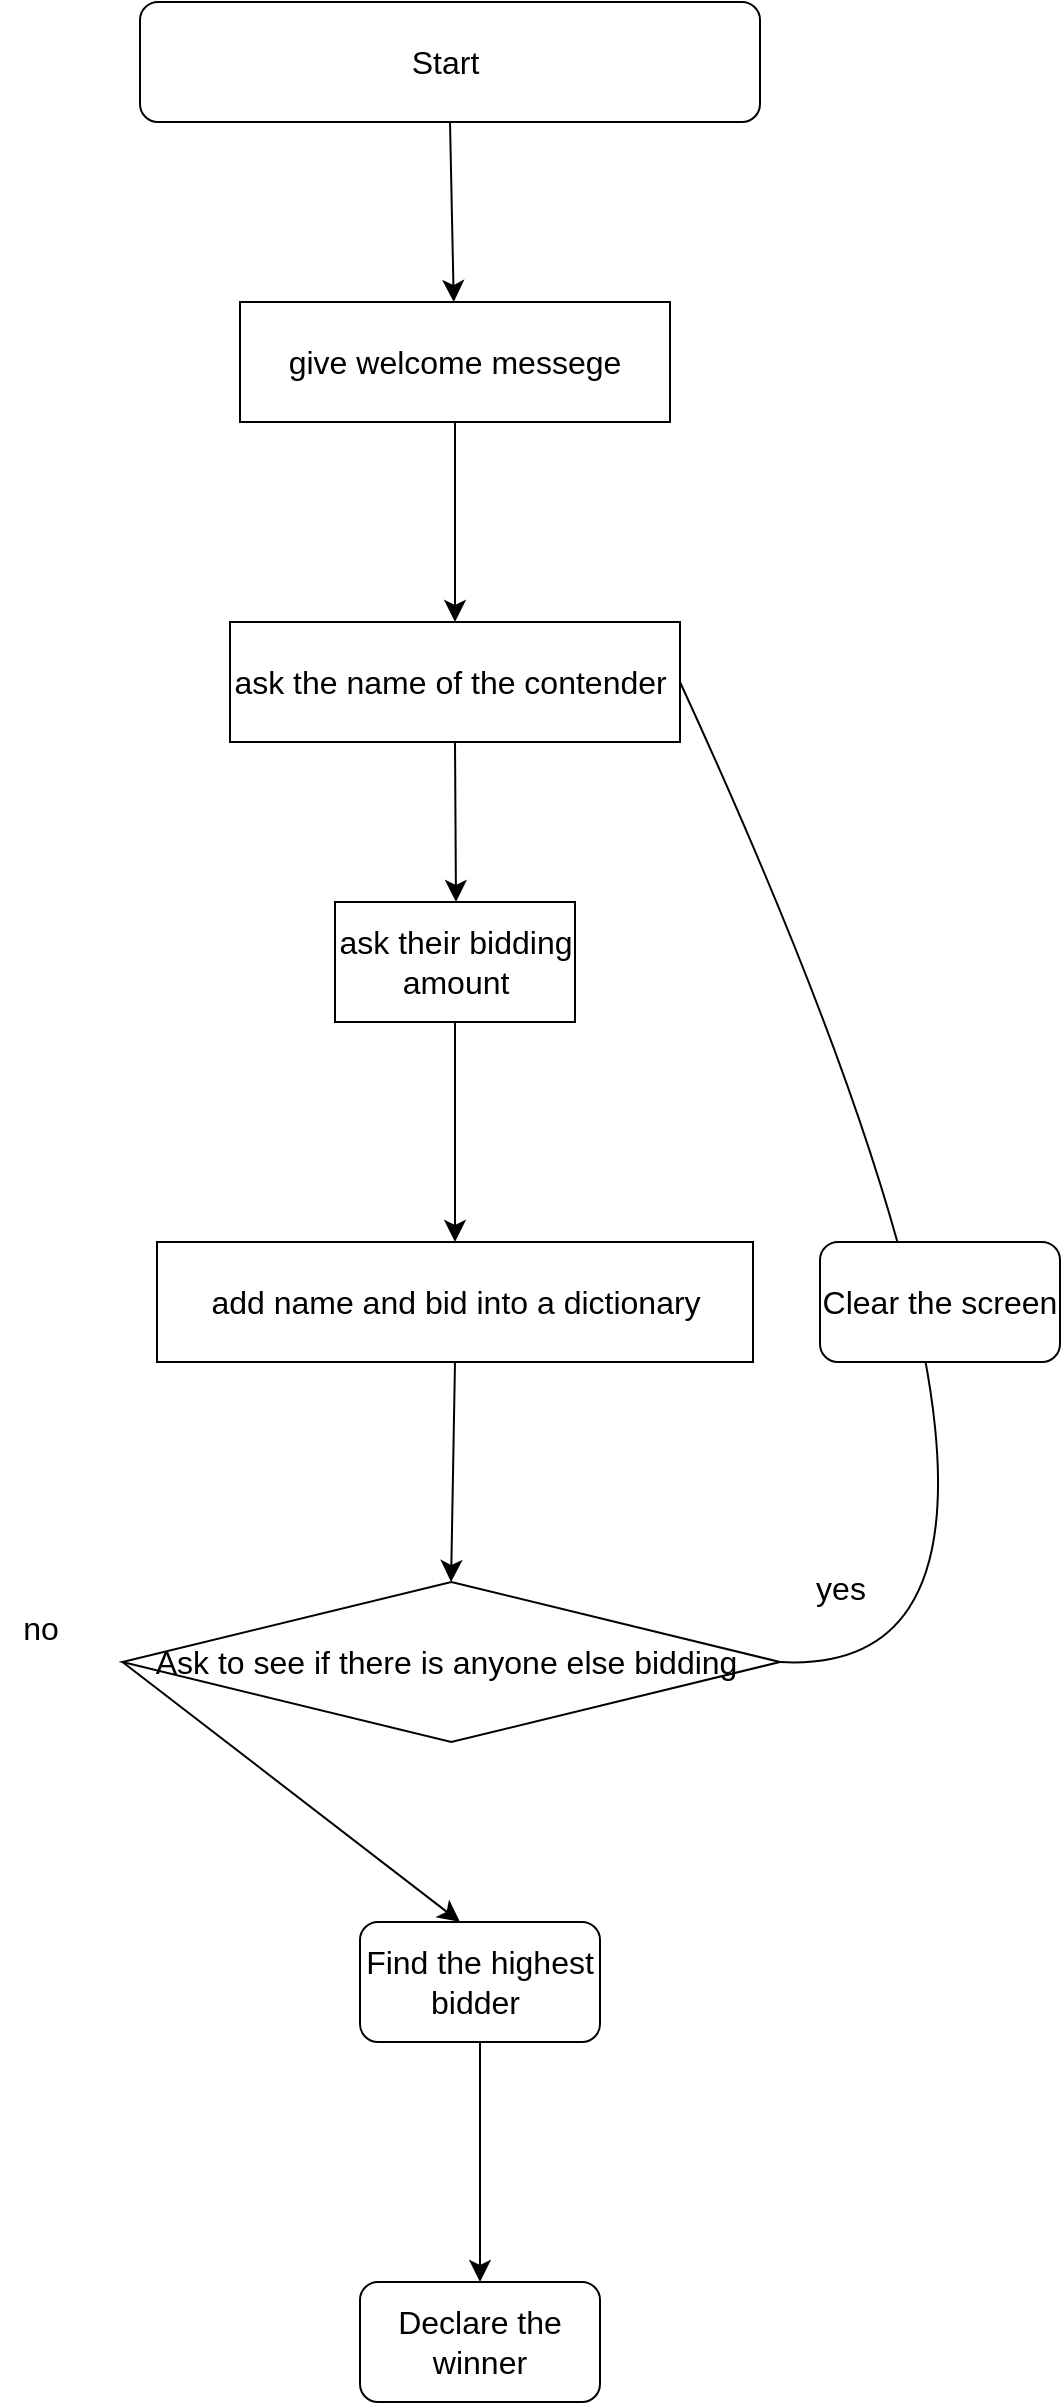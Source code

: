 <mxfile version="23.1.1" type="github">
  <diagram id="C5RBs43oDa-KdzZeNtuy" name="Page-1">
    <mxGraphModel dx="580" dy="275" grid="1" gridSize="10" guides="1" tooltips="1" connect="1" arrows="1" fold="1" page="1" pageScale="1" pageWidth="827" pageHeight="1169" math="0" shadow="0">
      <root>
        <mxCell id="WIyWlLk6GJQsqaUBKTNV-0" />
        <mxCell id="WIyWlLk6GJQsqaUBKTNV-1" parent="WIyWlLk6GJQsqaUBKTNV-0" />
        <mxCell id="dghB8qf93IbIG2T5EWke-1" style="edgeStyle=none;curved=1;rounded=0;orthogonalLoop=1;jettySize=auto;html=1;exitX=0.5;exitY=1;exitDx=0;exitDy=0;fontSize=12;startSize=8;endSize=8;" edge="1" parent="WIyWlLk6GJQsqaUBKTNV-1" source="dghB8qf93IbIG2T5EWke-0" target="dghB8qf93IbIG2T5EWke-2">
          <mxGeometry relative="1" as="geometry">
            <mxPoint x="435" y="200" as="targetPoint" />
          </mxGeometry>
        </mxCell>
        <mxCell id="dghB8qf93IbIG2T5EWke-0" value="Start&amp;nbsp;" style="rounded=1;whiteSpace=wrap;html=1;fontSize=16;" vertex="1" parent="WIyWlLk6GJQsqaUBKTNV-1">
          <mxGeometry x="280" y="50" width="310" height="60" as="geometry" />
        </mxCell>
        <mxCell id="dghB8qf93IbIG2T5EWke-3" style="edgeStyle=none;curved=1;rounded=0;orthogonalLoop=1;jettySize=auto;html=1;exitX=0.5;exitY=1;exitDx=0;exitDy=0;fontSize=12;startSize=8;endSize=8;" edge="1" parent="WIyWlLk6GJQsqaUBKTNV-1" source="dghB8qf93IbIG2T5EWke-2" target="dghB8qf93IbIG2T5EWke-4">
          <mxGeometry relative="1" as="geometry">
            <mxPoint x="438" y="390" as="targetPoint" />
          </mxGeometry>
        </mxCell>
        <mxCell id="dghB8qf93IbIG2T5EWke-2" value="give welcome messege" style="rounded=0;whiteSpace=wrap;html=1;fontSize=16;" vertex="1" parent="WIyWlLk6GJQsqaUBKTNV-1">
          <mxGeometry x="330" y="200" width="215" height="60" as="geometry" />
        </mxCell>
        <mxCell id="dghB8qf93IbIG2T5EWke-7" style="edgeStyle=none;curved=1;rounded=0;orthogonalLoop=1;jettySize=auto;html=1;exitX=0.5;exitY=1;exitDx=0;exitDy=0;fontSize=12;startSize=8;endSize=8;" edge="1" parent="WIyWlLk6GJQsqaUBKTNV-1" source="dghB8qf93IbIG2T5EWke-4">
          <mxGeometry relative="1" as="geometry">
            <mxPoint x="438" y="500" as="targetPoint" />
          </mxGeometry>
        </mxCell>
        <mxCell id="dghB8qf93IbIG2T5EWke-4" value="ask the name of the contender&amp;nbsp;" style="rounded=0;whiteSpace=wrap;html=1;fontSize=16;" vertex="1" parent="WIyWlLk6GJQsqaUBKTNV-1">
          <mxGeometry x="325" y="360" width="225" height="60" as="geometry" />
        </mxCell>
        <mxCell id="dghB8qf93IbIG2T5EWke-12" style="edgeStyle=none;curved=1;rounded=0;orthogonalLoop=1;jettySize=auto;html=1;exitX=0.5;exitY=1;exitDx=0;exitDy=0;fontSize=12;startSize=8;endSize=8;" edge="1" parent="WIyWlLk6GJQsqaUBKTNV-1" source="dghB8qf93IbIG2T5EWke-10" target="dghB8qf93IbIG2T5EWke-13">
          <mxGeometry relative="1" as="geometry">
            <mxPoint x="438" y="690" as="targetPoint" />
          </mxGeometry>
        </mxCell>
        <mxCell id="dghB8qf93IbIG2T5EWke-10" value="ask their bidding amount" style="rounded=0;whiteSpace=wrap;html=1;fontSize=16;" vertex="1" parent="WIyWlLk6GJQsqaUBKTNV-1">
          <mxGeometry x="377.5" y="500" width="120" height="60" as="geometry" />
        </mxCell>
        <mxCell id="dghB8qf93IbIG2T5EWke-14" style="edgeStyle=none;curved=1;rounded=0;orthogonalLoop=1;jettySize=auto;html=1;exitX=0.5;exitY=1;exitDx=0;exitDy=0;fontSize=12;startSize=8;endSize=8;" edge="1" parent="WIyWlLk6GJQsqaUBKTNV-1" source="dghB8qf93IbIG2T5EWke-13">
          <mxGeometry relative="1" as="geometry">
            <mxPoint x="435.536" y="840" as="targetPoint" />
          </mxGeometry>
        </mxCell>
        <mxCell id="dghB8qf93IbIG2T5EWke-13" value="add name and bid into a dictionary" style="rounded=0;whiteSpace=wrap;html=1;fontSize=16;" vertex="1" parent="WIyWlLk6GJQsqaUBKTNV-1">
          <mxGeometry x="288.5" y="670" width="298" height="60" as="geometry" />
        </mxCell>
        <mxCell id="dghB8qf93IbIG2T5EWke-24" style="edgeStyle=none;curved=1;rounded=0;orthogonalLoop=1;jettySize=auto;html=1;exitX=0;exitY=0.5;exitDx=0;exitDy=0;fontSize=12;startSize=8;endSize=8;" edge="1" parent="WIyWlLk6GJQsqaUBKTNV-1" source="dghB8qf93IbIG2T5EWke-16">
          <mxGeometry relative="1" as="geometry">
            <mxPoint x="440" y="1010" as="targetPoint" />
          </mxGeometry>
        </mxCell>
        <mxCell id="dghB8qf93IbIG2T5EWke-16" value="Ask to see if there is anyone else bidding&amp;nbsp;" style="rhombus;whiteSpace=wrap;html=1;fontSize=16;" vertex="1" parent="WIyWlLk6GJQsqaUBKTNV-1">
          <mxGeometry x="271.25" y="840" width="328.75" height="80" as="geometry" />
        </mxCell>
        <mxCell id="dghB8qf93IbIG2T5EWke-21" value="" style="endArrow=none;html=1;rounded=0;fontSize=12;startSize=8;endSize=8;curved=1;entryX=1;entryY=0.5;entryDx=0;entryDy=0;" edge="1" parent="WIyWlLk6GJQsqaUBKTNV-1" target="dghB8qf93IbIG2T5EWke-4">
          <mxGeometry width="50" height="50" relative="1" as="geometry">
            <mxPoint x="600" y="880" as="sourcePoint" />
            <mxPoint x="760" y="720" as="targetPoint" />
            <Array as="points">
              <mxPoint x="780" y="890" />
            </Array>
          </mxGeometry>
        </mxCell>
        <mxCell id="dghB8qf93IbIG2T5EWke-22" value="yes" style="text;html=1;align=center;verticalAlign=middle;resizable=0;points=[];autosize=1;strokeColor=none;fillColor=none;fontSize=16;" vertex="1" parent="WIyWlLk6GJQsqaUBKTNV-1">
          <mxGeometry x="605" y="828" width="50" height="30" as="geometry" />
        </mxCell>
        <mxCell id="dghB8qf93IbIG2T5EWke-23" value="no" style="text;html=1;align=center;verticalAlign=middle;resizable=0;points=[];autosize=1;strokeColor=none;fillColor=none;fontSize=16;" vertex="1" parent="WIyWlLk6GJQsqaUBKTNV-1">
          <mxGeometry x="210" y="848" width="40" height="30" as="geometry" />
        </mxCell>
        <mxCell id="dghB8qf93IbIG2T5EWke-25" value="Clear the screen" style="rounded=1;whiteSpace=wrap;html=1;fontSize=16;" vertex="1" parent="WIyWlLk6GJQsqaUBKTNV-1">
          <mxGeometry x="620" y="670" width="120" height="60" as="geometry" />
        </mxCell>
        <mxCell id="dghB8qf93IbIG2T5EWke-28" value="" style="edgeStyle=none;curved=1;rounded=0;orthogonalLoop=1;jettySize=auto;html=1;fontSize=12;startSize=8;endSize=8;" edge="1" parent="WIyWlLk6GJQsqaUBKTNV-1" source="dghB8qf93IbIG2T5EWke-26" target="dghB8qf93IbIG2T5EWke-27">
          <mxGeometry relative="1" as="geometry" />
        </mxCell>
        <mxCell id="dghB8qf93IbIG2T5EWke-26" value="Find the highest bidder&amp;nbsp;" style="rounded=1;whiteSpace=wrap;html=1;fontSize=16;" vertex="1" parent="WIyWlLk6GJQsqaUBKTNV-1">
          <mxGeometry x="390" y="1010" width="120" height="60" as="geometry" />
        </mxCell>
        <mxCell id="dghB8qf93IbIG2T5EWke-27" value="Declare the winner" style="whiteSpace=wrap;html=1;fontSize=16;rounded=1;" vertex="1" parent="WIyWlLk6GJQsqaUBKTNV-1">
          <mxGeometry x="390" y="1190" width="120" height="60" as="geometry" />
        </mxCell>
      </root>
    </mxGraphModel>
  </diagram>
</mxfile>
